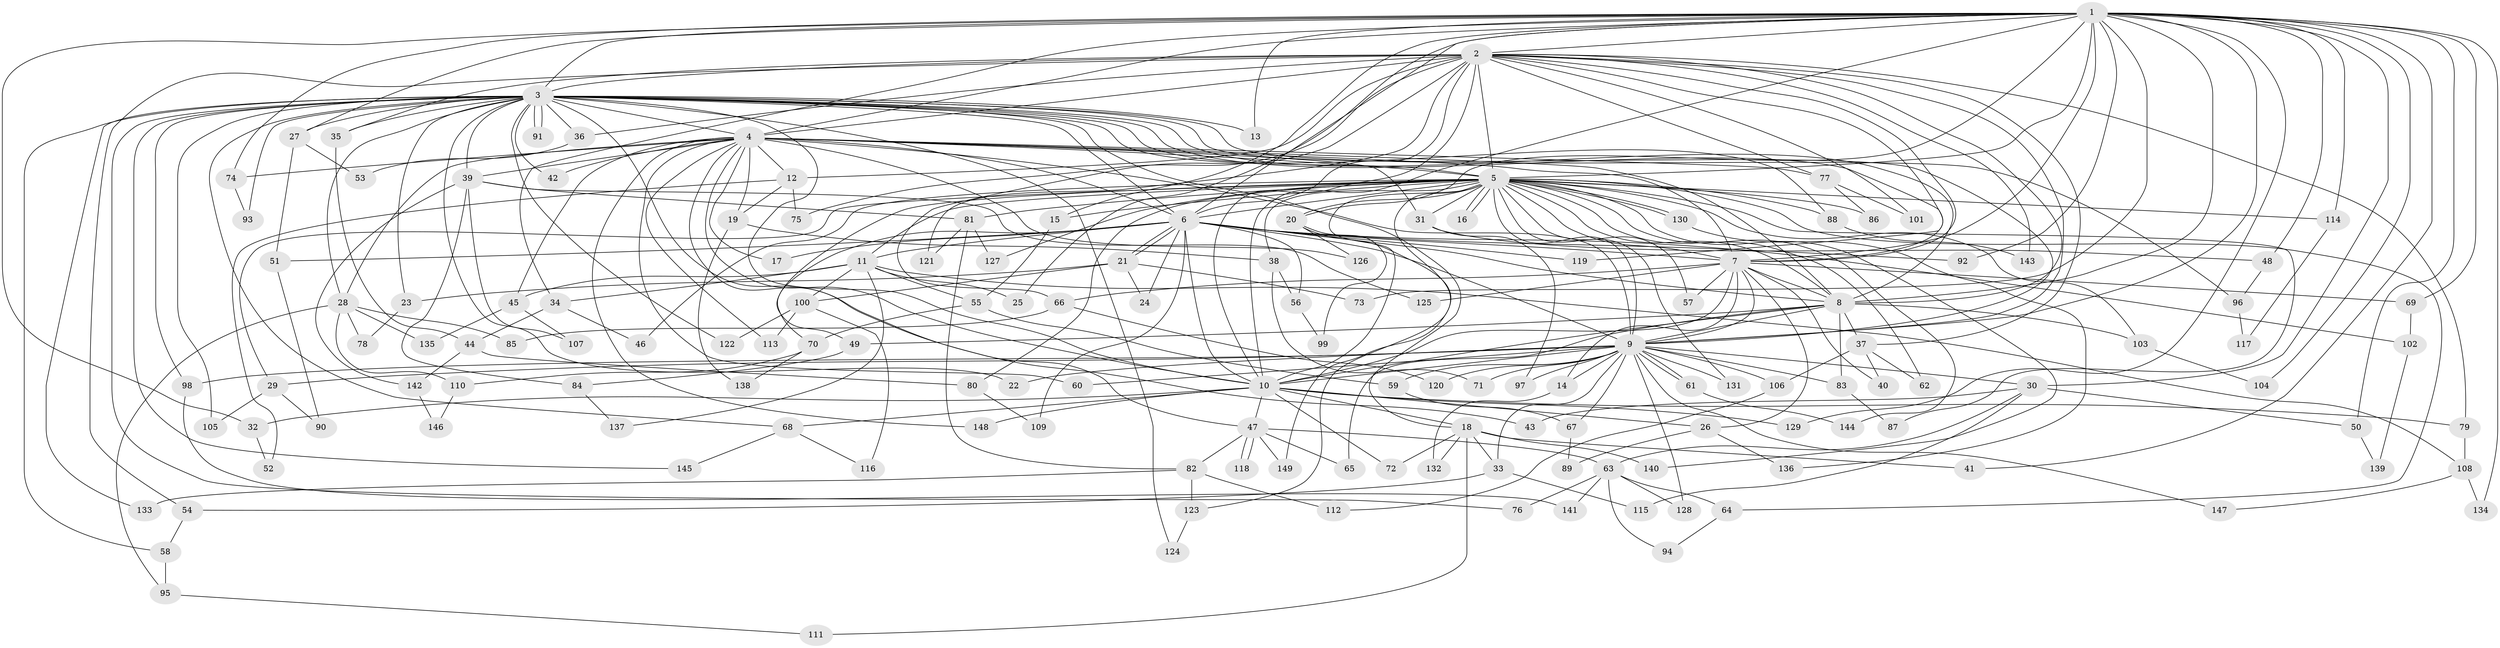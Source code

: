 // Generated by graph-tools (version 1.1) at 2025/25/03/09/25 03:25:50]
// undirected, 149 vertices, 323 edges
graph export_dot {
graph [start="1"]
  node [color=gray90,style=filled];
  1;
  2;
  3;
  4;
  5;
  6;
  7;
  8;
  9;
  10;
  11;
  12;
  13;
  14;
  15;
  16;
  17;
  18;
  19;
  20;
  21;
  22;
  23;
  24;
  25;
  26;
  27;
  28;
  29;
  30;
  31;
  32;
  33;
  34;
  35;
  36;
  37;
  38;
  39;
  40;
  41;
  42;
  43;
  44;
  45;
  46;
  47;
  48;
  49;
  50;
  51;
  52;
  53;
  54;
  55;
  56;
  57;
  58;
  59;
  60;
  61;
  62;
  63;
  64;
  65;
  66;
  67;
  68;
  69;
  70;
  71;
  72;
  73;
  74;
  75;
  76;
  77;
  78;
  79;
  80;
  81;
  82;
  83;
  84;
  85;
  86;
  87;
  88;
  89;
  90;
  91;
  92;
  93;
  94;
  95;
  96;
  97;
  98;
  99;
  100;
  101;
  102;
  103;
  104;
  105;
  106;
  107;
  108;
  109;
  110;
  111;
  112;
  113;
  114;
  115;
  116;
  117;
  118;
  119;
  120;
  121;
  122;
  123;
  124;
  125;
  126;
  127;
  128;
  129;
  130;
  131;
  132;
  133;
  134;
  135;
  136;
  137;
  138;
  139;
  140;
  141;
  142;
  143;
  144;
  145;
  146;
  147;
  148;
  149;
  1 -- 2;
  1 -- 3;
  1 -- 4;
  1 -- 5;
  1 -- 6;
  1 -- 7;
  1 -- 8;
  1 -- 9;
  1 -- 10;
  1 -- 13;
  1 -- 15;
  1 -- 20;
  1 -- 25;
  1 -- 27;
  1 -- 30;
  1 -- 32;
  1 -- 34;
  1 -- 41;
  1 -- 48;
  1 -- 50;
  1 -- 69;
  1 -- 73;
  1 -- 74;
  1 -- 92;
  1 -- 104;
  1 -- 114;
  1 -- 129;
  1 -- 134;
  2 -- 3;
  2 -- 4;
  2 -- 5;
  2 -- 6;
  2 -- 7;
  2 -- 8;
  2 -- 9;
  2 -- 10;
  2 -- 12;
  2 -- 35;
  2 -- 36;
  2 -- 37;
  2 -- 54;
  2 -- 66;
  2 -- 75;
  2 -- 77;
  2 -- 79;
  2 -- 101;
  2 -- 119;
  2 -- 121;
  2 -- 143;
  3 -- 4;
  3 -- 5;
  3 -- 6;
  3 -- 7;
  3 -- 8;
  3 -- 9;
  3 -- 10;
  3 -- 13;
  3 -- 18;
  3 -- 22;
  3 -- 23;
  3 -- 27;
  3 -- 28;
  3 -- 35;
  3 -- 36;
  3 -- 39;
  3 -- 42;
  3 -- 43;
  3 -- 58;
  3 -- 68;
  3 -- 76;
  3 -- 88;
  3 -- 91;
  3 -- 91;
  3 -- 93;
  3 -- 96;
  3 -- 98;
  3 -- 105;
  3 -- 122;
  3 -- 124;
  3 -- 133;
  3 -- 145;
  4 -- 5;
  4 -- 6;
  4 -- 7;
  4 -- 8;
  4 -- 9;
  4 -- 10;
  4 -- 12;
  4 -- 17;
  4 -- 19;
  4 -- 28;
  4 -- 31;
  4 -- 39;
  4 -- 42;
  4 -- 45;
  4 -- 47;
  4 -- 60;
  4 -- 74;
  4 -- 77;
  4 -- 113;
  4 -- 126;
  4 -- 148;
  5 -- 6;
  5 -- 7;
  5 -- 8;
  5 -- 9;
  5 -- 10;
  5 -- 11;
  5 -- 15;
  5 -- 16;
  5 -- 16;
  5 -- 20;
  5 -- 29;
  5 -- 31;
  5 -- 38;
  5 -- 46;
  5 -- 49;
  5 -- 57;
  5 -- 62;
  5 -- 64;
  5 -- 80;
  5 -- 81;
  5 -- 86;
  5 -- 87;
  5 -- 88;
  5 -- 103;
  5 -- 114;
  5 -- 127;
  5 -- 130;
  5 -- 130;
  5 -- 131;
  5 -- 140;
  5 -- 144;
  5 -- 149;
  6 -- 7;
  6 -- 8;
  6 -- 9;
  6 -- 10;
  6 -- 11;
  6 -- 17;
  6 -- 21;
  6 -- 21;
  6 -- 24;
  6 -- 51;
  6 -- 56;
  6 -- 70;
  6 -- 92;
  6 -- 102;
  6 -- 109;
  6 -- 119;
  7 -- 8;
  7 -- 9;
  7 -- 10;
  7 -- 14;
  7 -- 26;
  7 -- 40;
  7 -- 57;
  7 -- 66;
  7 -- 69;
  7 -- 125;
  8 -- 9;
  8 -- 10;
  8 -- 37;
  8 -- 49;
  8 -- 65;
  8 -- 83;
  8 -- 103;
  9 -- 10;
  9 -- 14;
  9 -- 22;
  9 -- 29;
  9 -- 30;
  9 -- 33;
  9 -- 59;
  9 -- 60;
  9 -- 61;
  9 -- 61;
  9 -- 67;
  9 -- 71;
  9 -- 83;
  9 -- 97;
  9 -- 98;
  9 -- 106;
  9 -- 120;
  9 -- 128;
  9 -- 131;
  9 -- 147;
  10 -- 18;
  10 -- 26;
  10 -- 32;
  10 -- 47;
  10 -- 68;
  10 -- 72;
  10 -- 79;
  10 -- 129;
  10 -- 148;
  11 -- 25;
  11 -- 34;
  11 -- 45;
  11 -- 55;
  11 -- 100;
  11 -- 108;
  11 -- 137;
  12 -- 19;
  12 -- 52;
  12 -- 75;
  14 -- 132;
  15 -- 55;
  18 -- 33;
  18 -- 41;
  18 -- 72;
  18 -- 111;
  18 -- 132;
  18 -- 140;
  19 -- 38;
  19 -- 138;
  20 -- 99;
  20 -- 123;
  20 -- 126;
  21 -- 23;
  21 -- 24;
  21 -- 73;
  21 -- 100;
  23 -- 78;
  26 -- 89;
  26 -- 136;
  27 -- 51;
  27 -- 53;
  28 -- 78;
  28 -- 85;
  28 -- 95;
  28 -- 110;
  28 -- 135;
  29 -- 90;
  29 -- 105;
  30 -- 43;
  30 -- 50;
  30 -- 63;
  30 -- 115;
  31 -- 48;
  31 -- 97;
  32 -- 52;
  33 -- 54;
  33 -- 115;
  34 -- 44;
  34 -- 46;
  35 -- 44;
  36 -- 53;
  37 -- 40;
  37 -- 62;
  37 -- 106;
  38 -- 56;
  38 -- 71;
  39 -- 81;
  39 -- 84;
  39 -- 107;
  39 -- 125;
  39 -- 142;
  44 -- 80;
  44 -- 142;
  45 -- 107;
  45 -- 135;
  47 -- 63;
  47 -- 65;
  47 -- 82;
  47 -- 118;
  47 -- 118;
  47 -- 149;
  48 -- 96;
  49 -- 84;
  50 -- 139;
  51 -- 90;
  54 -- 58;
  55 -- 59;
  55 -- 70;
  56 -- 99;
  58 -- 95;
  59 -- 67;
  61 -- 144;
  63 -- 64;
  63 -- 76;
  63 -- 94;
  63 -- 128;
  63 -- 141;
  64 -- 94;
  66 -- 85;
  66 -- 120;
  67 -- 89;
  68 -- 116;
  68 -- 145;
  69 -- 102;
  70 -- 110;
  70 -- 138;
  74 -- 93;
  77 -- 86;
  77 -- 101;
  79 -- 108;
  80 -- 109;
  81 -- 82;
  81 -- 121;
  81 -- 127;
  82 -- 112;
  82 -- 123;
  82 -- 133;
  83 -- 87;
  84 -- 137;
  88 -- 143;
  95 -- 111;
  96 -- 117;
  98 -- 141;
  100 -- 113;
  100 -- 116;
  100 -- 122;
  102 -- 139;
  103 -- 104;
  106 -- 112;
  108 -- 134;
  108 -- 147;
  110 -- 146;
  114 -- 117;
  123 -- 124;
  130 -- 136;
  142 -- 146;
}
